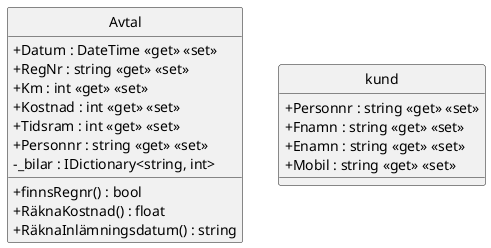 @startuml
skinparam ClassAttributeIconSize 0
skinparam Monochrome true
hide circle
/' class Program {
    {static} ListaAvtal : List<Avtal>
    {static} Main(args:string[]) : void
} '/
class Avtal {
    + Datum : DateTime <<get>> <<set>>
    + RegNr : string <<get>> <<set>>
    + Km : int <<get>> <<set>>
    + Kostnad : int <<get>> <<set>>
    + Tidsram : int <<get>> <<set>>
    + Personnr : string <<get>> <<set>>
    - _bilar : IDictionary<string, int>
    + finnsRegnr() : bool
    + RäknaKostnad() : float
    + RäknaInlämningsdatum() : string
}
class kund {
    + Personnr : string <<get>> <<set>>
    + Fnamn : string <<get>> <<set>>
    + Enamn : string <<get>> <<set>>
    + Mobil : string <<get>> <<set>>
}
@enduml
